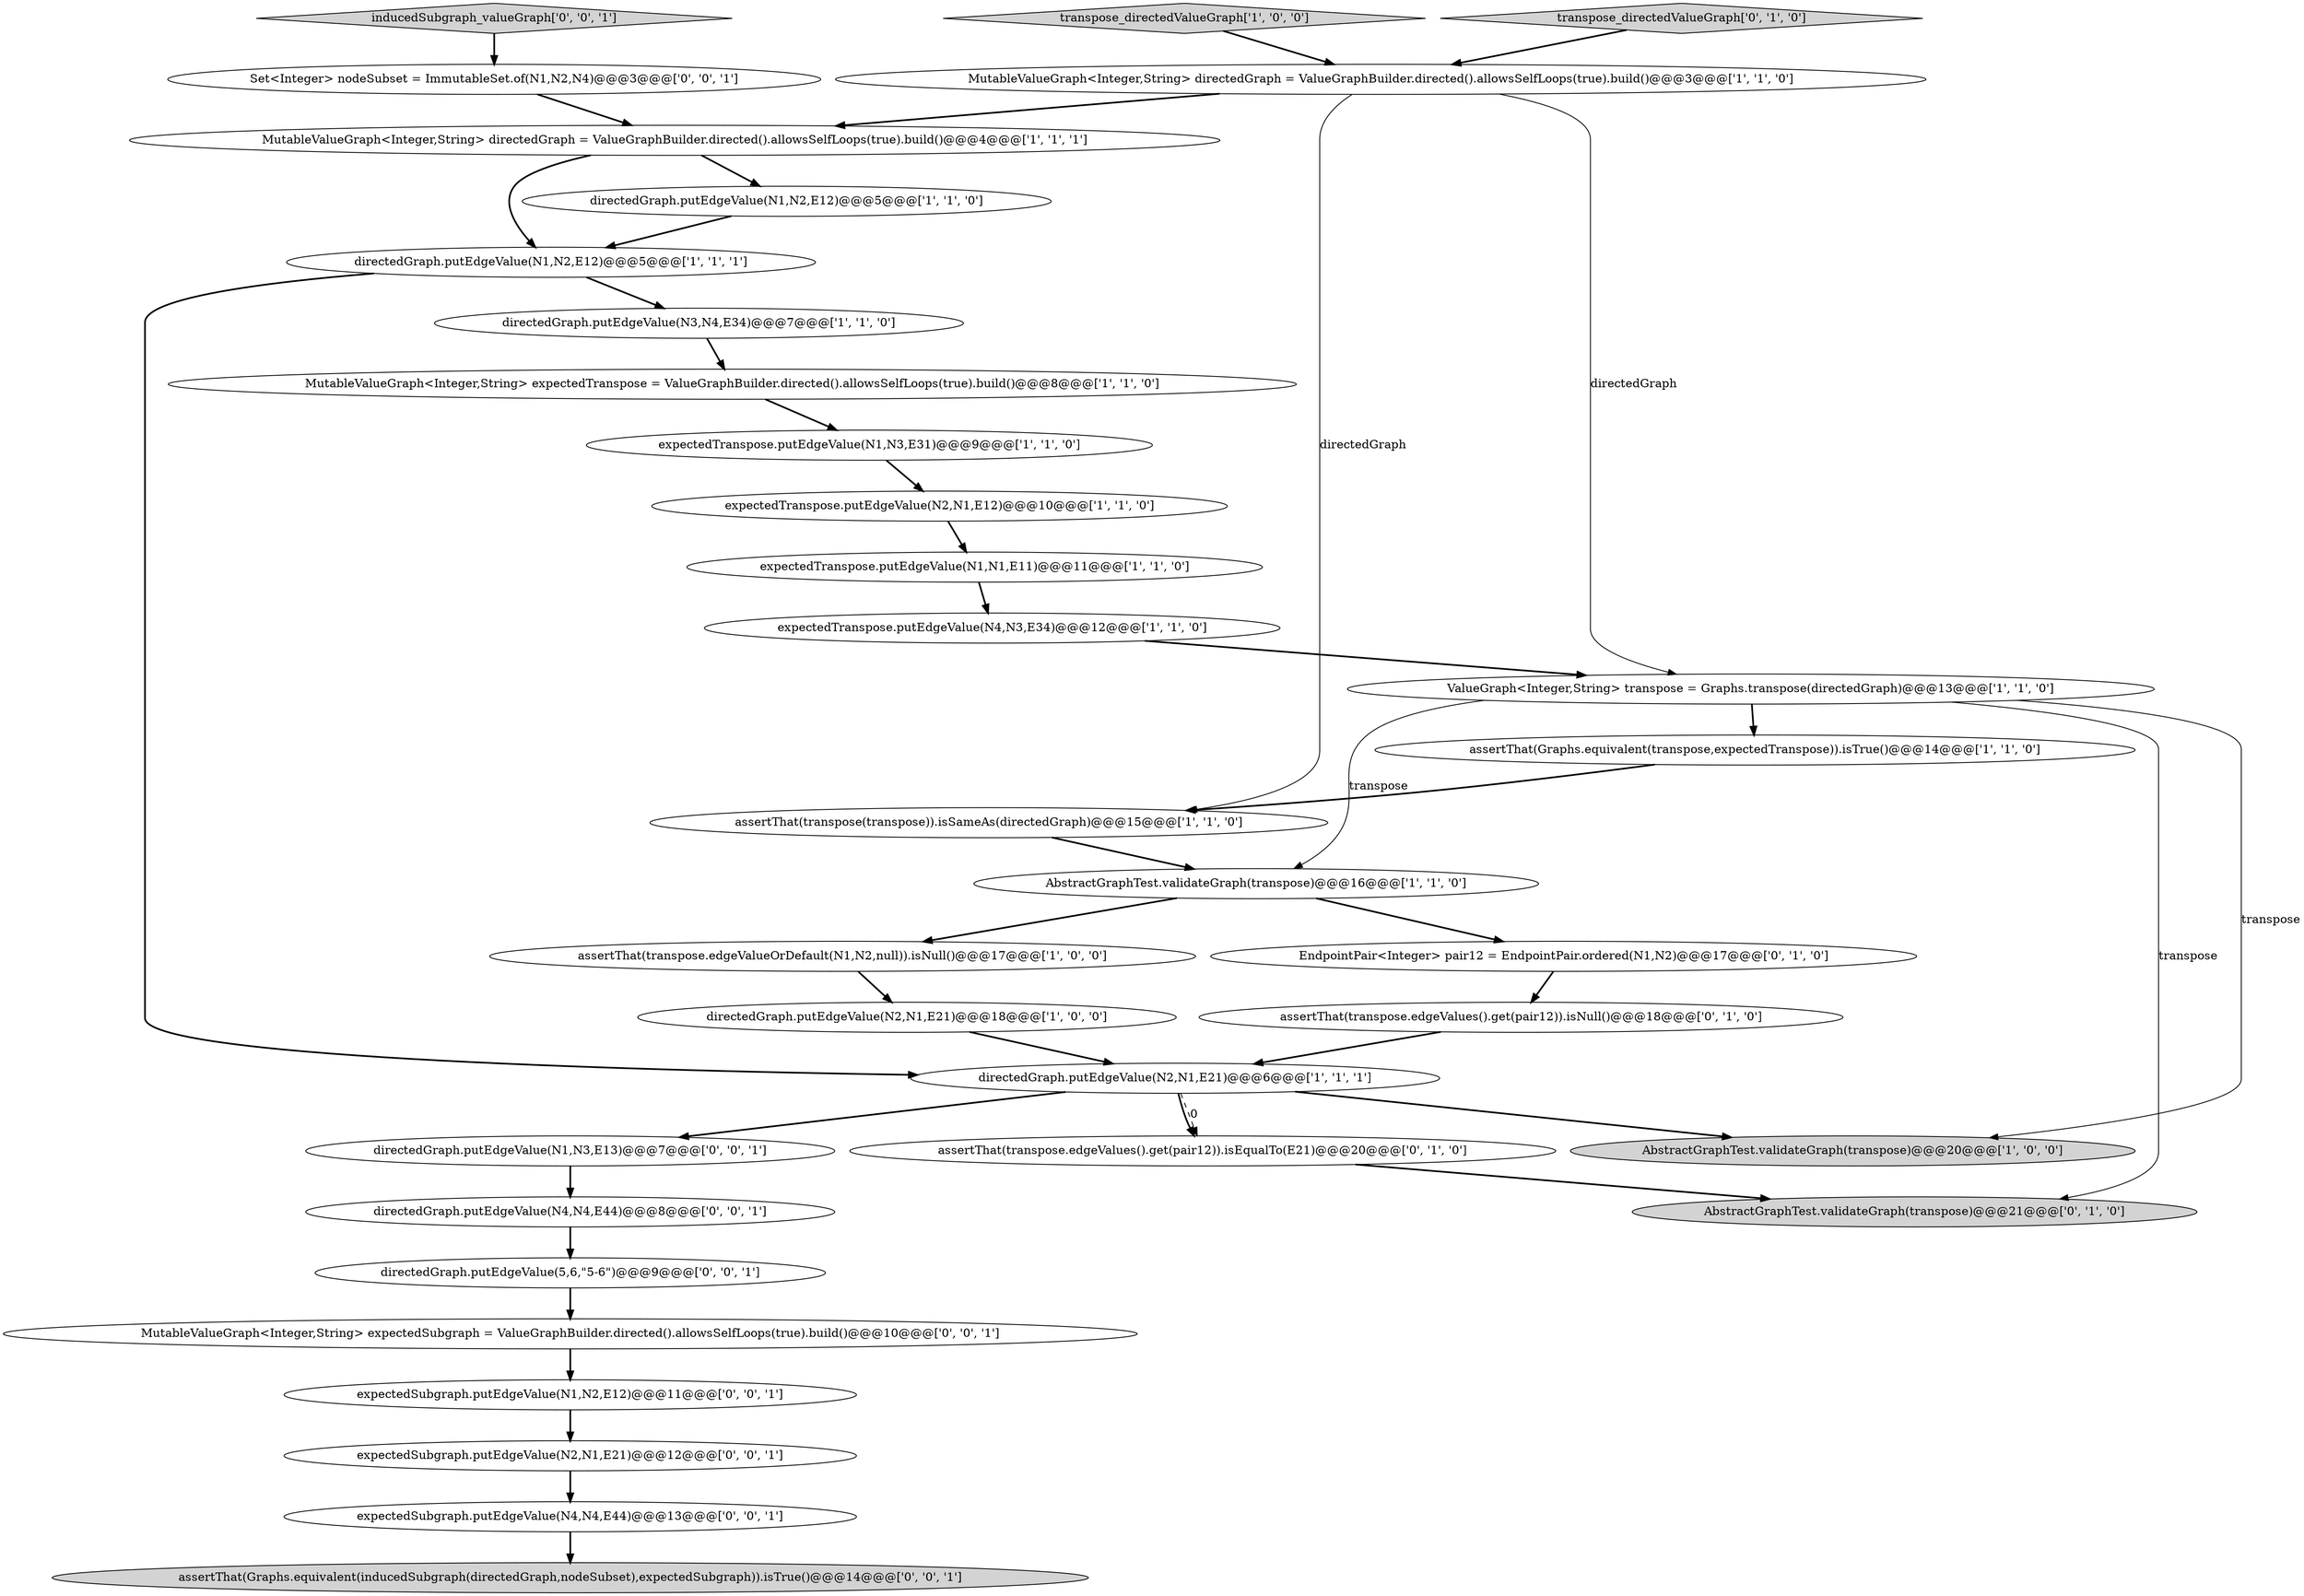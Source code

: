 digraph {
12 [style = filled, label = "AbstractGraphTest.validateGraph(transpose)@@@16@@@['1', '1', '0']", fillcolor = white, shape = ellipse image = "AAA0AAABBB1BBB"];
1 [style = filled, label = "MutableValueGraph<Integer,String> directedGraph = ValueGraphBuilder.directed().allowsSelfLoops(true).build()@@@3@@@['1', '1', '0']", fillcolor = white, shape = ellipse image = "AAA0AAABBB1BBB"];
4 [style = filled, label = "MutableValueGraph<Integer,String> directedGraph = ValueGraphBuilder.directed().allowsSelfLoops(true).build()@@@4@@@['1', '1', '1']", fillcolor = white, shape = ellipse image = "AAA0AAABBB1BBB"];
26 [style = filled, label = "directedGraph.putEdgeValue(N1,N3,E13)@@@7@@@['0', '0', '1']", fillcolor = white, shape = ellipse image = "AAA0AAABBB3BBB"];
30 [style = filled, label = "directedGraph.putEdgeValue(N4,N4,E44)@@@8@@@['0', '0', '1']", fillcolor = white, shape = ellipse image = "AAA0AAABBB3BBB"];
19 [style = filled, label = "EndpointPair<Integer> pair12 = EndpointPair.ordered(N1,N2)@@@17@@@['0', '1', '0']", fillcolor = white, shape = ellipse image = "AAA0AAABBB2BBB"];
11 [style = filled, label = "expectedTranspose.putEdgeValue(N2,N1,E12)@@@10@@@['1', '1', '0']", fillcolor = white, shape = ellipse image = "AAA0AAABBB1BBB"];
7 [style = filled, label = "directedGraph.putEdgeValue(N1,N2,E12)@@@5@@@['1', '1', '1']", fillcolor = white, shape = ellipse image = "AAA0AAABBB1BBB"];
13 [style = filled, label = "expectedTranspose.putEdgeValue(N1,N3,E31)@@@9@@@['1', '1', '0']", fillcolor = white, shape = ellipse image = "AAA0AAABBB1BBB"];
28 [style = filled, label = "expectedSubgraph.putEdgeValue(N4,N4,E44)@@@13@@@['0', '0', '1']", fillcolor = white, shape = ellipse image = "AAA0AAABBB3BBB"];
14 [style = filled, label = "assertThat(transpose(transpose)).isSameAs(directedGraph)@@@15@@@['1', '1', '0']", fillcolor = white, shape = ellipse image = "AAA0AAABBB1BBB"];
3 [style = filled, label = "MutableValueGraph<Integer,String> expectedTranspose = ValueGraphBuilder.directed().allowsSelfLoops(true).build()@@@8@@@['1', '1', '0']", fillcolor = white, shape = ellipse image = "AAA0AAABBB1BBB"];
21 [style = filled, label = "assertThat(transpose.edgeValues().get(pair12)).isNull()@@@18@@@['0', '1', '0']", fillcolor = white, shape = ellipse image = "AAA1AAABBB2BBB"];
27 [style = filled, label = "expectedSubgraph.putEdgeValue(N1,N2,E12)@@@11@@@['0', '0', '1']", fillcolor = white, shape = ellipse image = "AAA0AAABBB3BBB"];
33 [style = filled, label = "expectedSubgraph.putEdgeValue(N2,N1,E21)@@@12@@@['0', '0', '1']", fillcolor = white, shape = ellipse image = "AAA0AAABBB3BBB"];
5 [style = filled, label = "directedGraph.putEdgeValue(N3,N4,E34)@@@7@@@['1', '1', '0']", fillcolor = white, shape = ellipse image = "AAA0AAABBB1BBB"];
22 [style = filled, label = "assertThat(transpose.edgeValues().get(pair12)).isEqualTo(E21)@@@20@@@['0', '1', '0']", fillcolor = white, shape = ellipse image = "AAA1AAABBB2BBB"];
8 [style = filled, label = "expectedTranspose.putEdgeValue(N4,N3,E34)@@@12@@@['1', '1', '0']", fillcolor = white, shape = ellipse image = "AAA0AAABBB1BBB"];
17 [style = filled, label = "directedGraph.putEdgeValue(N2,N1,E21)@@@6@@@['1', '1', '1']", fillcolor = white, shape = ellipse image = "AAA0AAABBB1BBB"];
0 [style = filled, label = "directedGraph.putEdgeValue(N2,N1,E21)@@@18@@@['1', '0', '0']", fillcolor = white, shape = ellipse image = "AAA0AAABBB1BBB"];
16 [style = filled, label = "assertThat(transpose.edgeValueOrDefault(N1,N2,null)).isNull()@@@17@@@['1', '0', '0']", fillcolor = white, shape = ellipse image = "AAA0AAABBB1BBB"];
6 [style = filled, label = "assertThat(Graphs.equivalent(transpose,expectedTranspose)).isTrue()@@@14@@@['1', '1', '0']", fillcolor = white, shape = ellipse image = "AAA0AAABBB1BBB"];
25 [style = filled, label = "directedGraph.putEdgeValue(5,6,\"5-6\")@@@9@@@['0', '0', '1']", fillcolor = white, shape = ellipse image = "AAA0AAABBB3BBB"];
20 [style = filled, label = "transpose_directedValueGraph['0', '1', '0']", fillcolor = lightgray, shape = diamond image = "AAA0AAABBB2BBB"];
23 [style = filled, label = "AbstractGraphTest.validateGraph(transpose)@@@21@@@['0', '1', '0']", fillcolor = lightgray, shape = ellipse image = "AAA0AAABBB2BBB"];
24 [style = filled, label = "MutableValueGraph<Integer,String> expectedSubgraph = ValueGraphBuilder.directed().allowsSelfLoops(true).build()@@@10@@@['0', '0', '1']", fillcolor = white, shape = ellipse image = "AAA0AAABBB3BBB"];
9 [style = filled, label = "transpose_directedValueGraph['1', '0', '0']", fillcolor = lightgray, shape = diamond image = "AAA0AAABBB1BBB"];
2 [style = filled, label = "expectedTranspose.putEdgeValue(N1,N1,E11)@@@11@@@['1', '1', '0']", fillcolor = white, shape = ellipse image = "AAA0AAABBB1BBB"];
31 [style = filled, label = "inducedSubgraph_valueGraph['0', '0', '1']", fillcolor = lightgray, shape = diamond image = "AAA0AAABBB3BBB"];
18 [style = filled, label = "directedGraph.putEdgeValue(N1,N2,E12)@@@5@@@['1', '1', '0']", fillcolor = white, shape = ellipse image = "AAA0AAABBB1BBB"];
32 [style = filled, label = "assertThat(Graphs.equivalent(inducedSubgraph(directedGraph,nodeSubset),expectedSubgraph)).isTrue()@@@14@@@['0', '0', '1']", fillcolor = lightgray, shape = ellipse image = "AAA0AAABBB3BBB"];
10 [style = filled, label = "ValueGraph<Integer,String> transpose = Graphs.transpose(directedGraph)@@@13@@@['1', '1', '0']", fillcolor = white, shape = ellipse image = "AAA0AAABBB1BBB"];
29 [style = filled, label = "Set<Integer> nodeSubset = ImmutableSet.of(N1,N2,N4)@@@3@@@['0', '0', '1']", fillcolor = white, shape = ellipse image = "AAA0AAABBB3BBB"];
15 [style = filled, label = "AbstractGraphTest.validateGraph(transpose)@@@20@@@['1', '0', '0']", fillcolor = lightgray, shape = ellipse image = "AAA0AAABBB1BBB"];
17->22 [style = dashed, label="0"];
17->26 [style = bold, label=""];
27->33 [style = bold, label=""];
4->7 [style = bold, label=""];
10->6 [style = bold, label=""];
10->23 [style = solid, label="transpose"];
25->24 [style = bold, label=""];
28->32 [style = bold, label=""];
21->17 [style = bold, label=""];
16->0 [style = bold, label=""];
29->4 [style = bold, label=""];
14->12 [style = bold, label=""];
30->25 [style = bold, label=""];
3->13 [style = bold, label=""];
33->28 [style = bold, label=""];
11->2 [style = bold, label=""];
20->1 [style = bold, label=""];
2->8 [style = bold, label=""];
12->16 [style = bold, label=""];
19->21 [style = bold, label=""];
10->12 [style = solid, label="transpose"];
13->11 [style = bold, label=""];
6->14 [style = bold, label=""];
17->15 [style = bold, label=""];
1->14 [style = solid, label="directedGraph"];
12->19 [style = bold, label=""];
0->17 [style = bold, label=""];
1->4 [style = bold, label=""];
7->5 [style = bold, label=""];
7->17 [style = bold, label=""];
17->22 [style = bold, label=""];
5->3 [style = bold, label=""];
24->27 [style = bold, label=""];
22->23 [style = bold, label=""];
31->29 [style = bold, label=""];
26->30 [style = bold, label=""];
9->1 [style = bold, label=""];
1->10 [style = solid, label="directedGraph"];
8->10 [style = bold, label=""];
10->15 [style = solid, label="transpose"];
4->18 [style = bold, label=""];
18->7 [style = bold, label=""];
}
